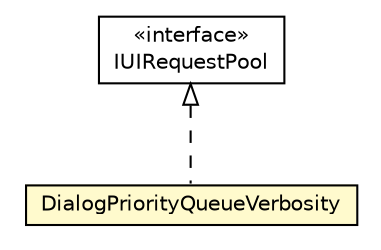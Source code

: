 #!/usr/local/bin/dot
#
# Class diagram 
# Generated by UMLGraph version R5_6-24-gf6e263 (http://www.umlgraph.org/)
#

digraph G {
	edge [fontname="Helvetica",fontsize=10,labelfontname="Helvetica",labelfontsize=10];
	node [fontname="Helvetica",fontsize=10,shape=plaintext];
	nodesep=0.25;
	ranksep=0.5;
	// org.universAAL.ui.dm.dialogManagement.DialogPriorityQueueVerbosity
	c3497291 [label=<<table title="org.universAAL.ui.dm.dialogManagement.DialogPriorityQueueVerbosity" border="0" cellborder="1" cellspacing="0" cellpadding="2" port="p" bgcolor="lemonChiffon" href="./DialogPriorityQueueVerbosity.html">
		<tr><td><table border="0" cellspacing="0" cellpadding="1">
<tr><td align="center" balign="center"> DialogPriorityQueueVerbosity </td></tr>
		</table></td></tr>
		</table>>, URL="./DialogPriorityQueueVerbosity.html", fontname="Helvetica", fontcolor="black", fontsize=10.0];
	// org.universAAL.ui.dm.interfaces.IUIRequestPool
	c3497331 [label=<<table title="org.universAAL.ui.dm.interfaces.IUIRequestPool" border="0" cellborder="1" cellspacing="0" cellpadding="2" port="p" href="../interfaces/IUIRequestPool.html">
		<tr><td><table border="0" cellspacing="0" cellpadding="1">
<tr><td align="center" balign="center"> &#171;interface&#187; </td></tr>
<tr><td align="center" balign="center"> IUIRequestPool </td></tr>
		</table></td></tr>
		</table>>, URL="../interfaces/IUIRequestPool.html", fontname="Helvetica", fontcolor="black", fontsize=10.0];
	//org.universAAL.ui.dm.dialogManagement.DialogPriorityQueueVerbosity implements org.universAAL.ui.dm.interfaces.IUIRequestPool
	c3497331:p -> c3497291:p [dir=back,arrowtail=empty,style=dashed];
}

